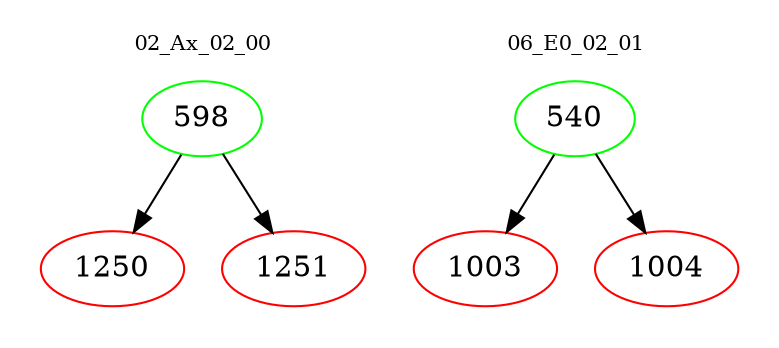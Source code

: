 digraph{
subgraph cluster_0 {
color = white
label = "02_Ax_02_00";
fontsize=10;
T0_598 [label="598", color="green"]
T0_598 -> T0_1250 [color="black"]
T0_1250 [label="1250", color="red"]
T0_598 -> T0_1251 [color="black"]
T0_1251 [label="1251", color="red"]
}
subgraph cluster_1 {
color = white
label = "06_E0_02_01";
fontsize=10;
T1_540 [label="540", color="green"]
T1_540 -> T1_1003 [color="black"]
T1_1003 [label="1003", color="red"]
T1_540 -> T1_1004 [color="black"]
T1_1004 [label="1004", color="red"]
}
}
